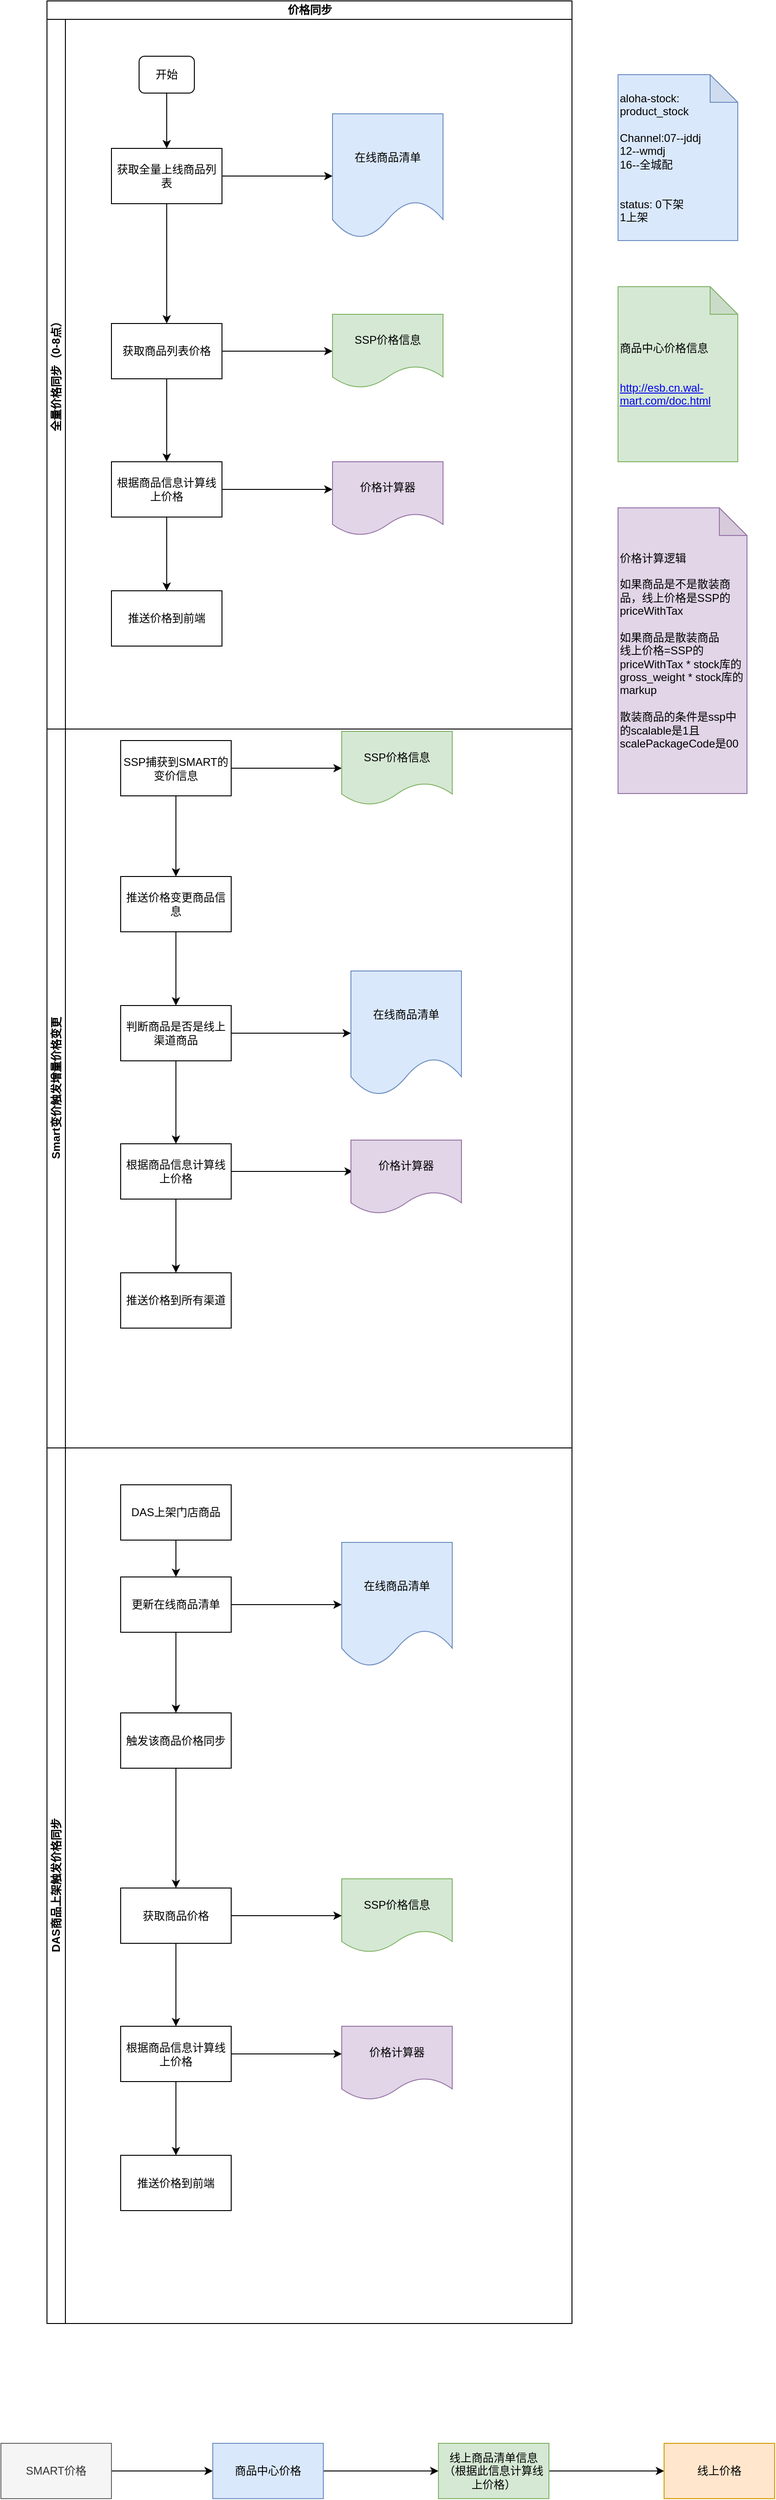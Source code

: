 <mxfile version="12.1.8" type="github" pages="1">
  <diagram id="w98sDfwiebAggCBveqaD" name="Page-1">
    <mxGraphModel dx="1422" dy="713" grid="0" gridSize="10" guides="1" tooltips="1" connect="1" arrows="1" fold="1" page="0" pageScale="1" pageWidth="850" pageHeight="1100" math="0" shadow="0">
      <root>
        <mxCell id="0"/>
        <mxCell id="1" parent="0"/>
        <mxCell id="GmciB0Y8Lmc_eDe5JFvB-3" value="价格同步" style="swimlane;html=1;childLayout=stackLayout;resizeParent=1;resizeParentMax=0;horizontal=1;startSize=20;horizontalStack=0;" parent="1" vertex="1">
          <mxGeometry x="130" y="70" width="570" height="2520" as="geometry"/>
        </mxCell>
        <mxCell id="GmciB0Y8Lmc_eDe5JFvB-4" value="全量价格同步（0-8点）" style="swimlane;html=1;startSize=20;horizontal=0;" parent="GmciB0Y8Lmc_eDe5JFvB-3" vertex="1">
          <mxGeometry y="20" width="570" height="770" as="geometry"/>
        </mxCell>
        <mxCell id="GmciB0Y8Lmc_eDe5JFvB-12" style="edgeStyle=orthogonalEdgeStyle;rounded=0;orthogonalLoop=1;jettySize=auto;html=1;" parent="GmciB0Y8Lmc_eDe5JFvB-4" source="GmciB0Y8Lmc_eDe5JFvB-9" target="GmciB0Y8Lmc_eDe5JFvB-10" edge="1">
          <mxGeometry relative="1" as="geometry"/>
        </mxCell>
        <mxCell id="GmciB0Y8Lmc_eDe5JFvB-9" value="开始" style="rounded=1;whiteSpace=wrap;html=1;" parent="GmciB0Y8Lmc_eDe5JFvB-4" vertex="1">
          <mxGeometry x="100" y="40" width="60" height="40" as="geometry"/>
        </mxCell>
        <mxCell id="GmciB0Y8Lmc_eDe5JFvB-13" style="edgeStyle=orthogonalEdgeStyle;rounded=0;orthogonalLoop=1;jettySize=auto;html=1;" parent="GmciB0Y8Lmc_eDe5JFvB-4" source="GmciB0Y8Lmc_eDe5JFvB-10" target="GmciB0Y8Lmc_eDe5JFvB-11" edge="1">
          <mxGeometry relative="1" as="geometry"/>
        </mxCell>
        <mxCell id="GmciB0Y8Lmc_eDe5JFvB-19" style="edgeStyle=orthogonalEdgeStyle;rounded=0;orthogonalLoop=1;jettySize=auto;html=1;entryX=0.5;entryY=0;entryDx=0;entryDy=0;" parent="GmciB0Y8Lmc_eDe5JFvB-4" source="GmciB0Y8Lmc_eDe5JFvB-10" target="GmciB0Y8Lmc_eDe5JFvB-18" edge="1">
          <mxGeometry relative="1" as="geometry"/>
        </mxCell>
        <mxCell id="GmciB0Y8Lmc_eDe5JFvB-10" value="获取全量上线商品列表" style="rounded=0;whiteSpace=wrap;html=1;" parent="GmciB0Y8Lmc_eDe5JFvB-4" vertex="1">
          <mxGeometry x="70" y="140" width="120" height="60" as="geometry"/>
        </mxCell>
        <mxCell id="GmciB0Y8Lmc_eDe5JFvB-11" value="在线商品清单" style="shape=document;whiteSpace=wrap;html=1;boundedLbl=1;fillColor=#dae8fc;strokeColor=#6c8ebf;" parent="GmciB0Y8Lmc_eDe5JFvB-4" vertex="1">
          <mxGeometry x="310" y="102.5" width="120" height="135" as="geometry"/>
        </mxCell>
        <mxCell id="GmciB0Y8Lmc_eDe5JFvB-21" value="" style="edgeStyle=orthogonalEdgeStyle;rounded=0;orthogonalLoop=1;jettySize=auto;html=1;" parent="GmciB0Y8Lmc_eDe5JFvB-4" source="GmciB0Y8Lmc_eDe5JFvB-18" target="GmciB0Y8Lmc_eDe5JFvB-20" edge="1">
          <mxGeometry relative="1" as="geometry"/>
        </mxCell>
        <mxCell id="GmciB0Y8Lmc_eDe5JFvB-25" style="edgeStyle=orthogonalEdgeStyle;rounded=0;orthogonalLoop=1;jettySize=auto;html=1;" parent="GmciB0Y8Lmc_eDe5JFvB-4" source="GmciB0Y8Lmc_eDe5JFvB-18" target="GmciB0Y8Lmc_eDe5JFvB-23" edge="1">
          <mxGeometry relative="1" as="geometry"/>
        </mxCell>
        <mxCell id="GmciB0Y8Lmc_eDe5JFvB-18" value="获取商品列表价格" style="rounded=0;whiteSpace=wrap;html=1;" parent="GmciB0Y8Lmc_eDe5JFvB-4" vertex="1">
          <mxGeometry x="70" y="330" width="120" height="60" as="geometry"/>
        </mxCell>
        <mxCell id="GmciB0Y8Lmc_eDe5JFvB-27" value="" style="edgeStyle=orthogonalEdgeStyle;rounded=0;orthogonalLoop=1;jettySize=auto;html=1;" parent="GmciB0Y8Lmc_eDe5JFvB-4" source="GmciB0Y8Lmc_eDe5JFvB-20" target="GmciB0Y8Lmc_eDe5JFvB-26" edge="1">
          <mxGeometry relative="1" as="geometry"/>
        </mxCell>
        <mxCell id="GmciB0Y8Lmc_eDe5JFvB-29" style="edgeStyle=orthogonalEdgeStyle;rounded=0;orthogonalLoop=1;jettySize=auto;html=1;entryX=0;entryY=0.375;entryDx=0;entryDy=0;entryPerimeter=0;" parent="GmciB0Y8Lmc_eDe5JFvB-4" source="GmciB0Y8Lmc_eDe5JFvB-20" target="GmciB0Y8Lmc_eDe5JFvB-28" edge="1">
          <mxGeometry relative="1" as="geometry"/>
        </mxCell>
        <mxCell id="GmciB0Y8Lmc_eDe5JFvB-20" value="根据商品信息计算线上价格" style="rounded=0;whiteSpace=wrap;html=1;" parent="GmciB0Y8Lmc_eDe5JFvB-4" vertex="1">
          <mxGeometry x="70" y="480" width="120" height="60" as="geometry"/>
        </mxCell>
        <mxCell id="GmciB0Y8Lmc_eDe5JFvB-26" value="推送价格到前端" style="rounded=0;whiteSpace=wrap;html=1;" parent="GmciB0Y8Lmc_eDe5JFvB-4" vertex="1">
          <mxGeometry x="70" y="620" width="120" height="60" as="geometry"/>
        </mxCell>
        <mxCell id="GmciB0Y8Lmc_eDe5JFvB-23" value="SSP价格信息" style="shape=document;whiteSpace=wrap;html=1;boundedLbl=1;fillColor=#d5e8d4;strokeColor=#82b366;" parent="GmciB0Y8Lmc_eDe5JFvB-4" vertex="1">
          <mxGeometry x="310" y="320" width="120" height="80" as="geometry"/>
        </mxCell>
        <mxCell id="GmciB0Y8Lmc_eDe5JFvB-28" value="价格计算器" style="shape=document;whiteSpace=wrap;html=1;boundedLbl=1;fillColor=#e1d5e7;strokeColor=#9673a6;" parent="GmciB0Y8Lmc_eDe5JFvB-4" vertex="1">
          <mxGeometry x="310" y="480" width="120" height="80" as="geometry"/>
        </mxCell>
        <mxCell id="GmciB0Y8Lmc_eDe5JFvB-5" value="Smart变价触发增量价格变更" style="swimlane;html=1;startSize=20;horizontal=0;" parent="GmciB0Y8Lmc_eDe5JFvB-3" vertex="1">
          <mxGeometry y="790" width="570" height="780" as="geometry"/>
        </mxCell>
        <mxCell id="GmciB0Y8Lmc_eDe5JFvB-40" style="edgeStyle=orthogonalEdgeStyle;rounded=0;orthogonalLoop=1;jettySize=auto;html=1;entryX=0.5;entryY=0;entryDx=0;entryDy=0;" parent="GmciB0Y8Lmc_eDe5JFvB-5" source="GmciB0Y8Lmc_eDe5JFvB-32" target="GmciB0Y8Lmc_eDe5JFvB-34" edge="1">
          <mxGeometry relative="1" as="geometry"/>
        </mxCell>
        <mxCell id="GmciB0Y8Lmc_eDe5JFvB-32" value="推送价格变更商品信息" style="rounded=0;whiteSpace=wrap;html=1;" parent="GmciB0Y8Lmc_eDe5JFvB-5" vertex="1">
          <mxGeometry x="80" y="160" width="120" height="60" as="geometry"/>
        </mxCell>
        <mxCell id="GmciB0Y8Lmc_eDe5JFvB-33" value="在线商品清单" style="shape=document;whiteSpace=wrap;html=1;boundedLbl=1;fillColor=#dae8fc;strokeColor=#6c8ebf;" parent="GmciB0Y8Lmc_eDe5JFvB-5" vertex="1">
          <mxGeometry x="330" y="262.5" width="120" height="135" as="geometry"/>
        </mxCell>
        <mxCell id="GmciB0Y8Lmc_eDe5JFvB-41" style="edgeStyle=orthogonalEdgeStyle;rounded=0;orthogonalLoop=1;jettySize=auto;html=1;" parent="GmciB0Y8Lmc_eDe5JFvB-5" source="GmciB0Y8Lmc_eDe5JFvB-34" target="GmciB0Y8Lmc_eDe5JFvB-35" edge="1">
          <mxGeometry relative="1" as="geometry"/>
        </mxCell>
        <mxCell id="GmciB0Y8Lmc_eDe5JFvB-50" style="edgeStyle=orthogonalEdgeStyle;rounded=0;orthogonalLoop=1;jettySize=auto;html=1;" parent="GmciB0Y8Lmc_eDe5JFvB-5" source="GmciB0Y8Lmc_eDe5JFvB-34" target="GmciB0Y8Lmc_eDe5JFvB-33" edge="1">
          <mxGeometry relative="1" as="geometry"/>
        </mxCell>
        <mxCell id="GmciB0Y8Lmc_eDe5JFvB-34" value="判断商品是否是线上渠道商品" style="rounded=0;whiteSpace=wrap;html=1;" parent="GmciB0Y8Lmc_eDe5JFvB-5" vertex="1">
          <mxGeometry x="80" y="300" width="120" height="60" as="geometry"/>
        </mxCell>
        <mxCell id="GmciB0Y8Lmc_eDe5JFvB-42" style="edgeStyle=orthogonalEdgeStyle;rounded=0;orthogonalLoop=1;jettySize=auto;html=1;" parent="GmciB0Y8Lmc_eDe5JFvB-5" source="GmciB0Y8Lmc_eDe5JFvB-35" target="GmciB0Y8Lmc_eDe5JFvB-36" edge="1">
          <mxGeometry relative="1" as="geometry"/>
        </mxCell>
        <mxCell id="GmciB0Y8Lmc_eDe5JFvB-45" style="edgeStyle=orthogonalEdgeStyle;rounded=0;orthogonalLoop=1;jettySize=auto;html=1;entryX=0.017;entryY=0.425;entryDx=0;entryDy=0;entryPerimeter=0;" parent="GmciB0Y8Lmc_eDe5JFvB-5" source="GmciB0Y8Lmc_eDe5JFvB-35" target="GmciB0Y8Lmc_eDe5JFvB-38" edge="1">
          <mxGeometry relative="1" as="geometry"/>
        </mxCell>
        <mxCell id="GmciB0Y8Lmc_eDe5JFvB-35" value="根据商品信息计算线上价格" style="rounded=0;whiteSpace=wrap;html=1;" parent="GmciB0Y8Lmc_eDe5JFvB-5" vertex="1">
          <mxGeometry x="80" y="450" width="120" height="60" as="geometry"/>
        </mxCell>
        <mxCell id="GmciB0Y8Lmc_eDe5JFvB-36" value="推送价格到所有渠道" style="rounded=0;whiteSpace=wrap;html=1;" parent="GmciB0Y8Lmc_eDe5JFvB-5" vertex="1">
          <mxGeometry x="80" y="590" width="120" height="60" as="geometry"/>
        </mxCell>
        <mxCell id="GmciB0Y8Lmc_eDe5JFvB-38" value="价格计算器" style="shape=document;whiteSpace=wrap;html=1;boundedLbl=1;fillColor=#e1d5e7;strokeColor=#9673a6;" parent="GmciB0Y8Lmc_eDe5JFvB-5" vertex="1">
          <mxGeometry x="330" y="446" width="120" height="80" as="geometry"/>
        </mxCell>
        <mxCell id="GmciB0Y8Lmc_eDe5JFvB-47" style="edgeStyle=orthogonalEdgeStyle;rounded=0;orthogonalLoop=1;jettySize=auto;html=1;entryX=0.5;entryY=0;entryDx=0;entryDy=0;" parent="GmciB0Y8Lmc_eDe5JFvB-5" source="GmciB0Y8Lmc_eDe5JFvB-46" target="GmciB0Y8Lmc_eDe5JFvB-32" edge="1">
          <mxGeometry relative="1" as="geometry"/>
        </mxCell>
        <mxCell id="GmciB0Y8Lmc_eDe5JFvB-49" style="edgeStyle=orthogonalEdgeStyle;rounded=0;orthogonalLoop=1;jettySize=auto;html=1;" parent="GmciB0Y8Lmc_eDe5JFvB-5" source="GmciB0Y8Lmc_eDe5JFvB-46" target="GmciB0Y8Lmc_eDe5JFvB-48" edge="1">
          <mxGeometry relative="1" as="geometry"/>
        </mxCell>
        <mxCell id="GmciB0Y8Lmc_eDe5JFvB-46" value="SSP捕获到SMART的变价信息" style="rounded=0;whiteSpace=wrap;html=1;" parent="GmciB0Y8Lmc_eDe5JFvB-5" vertex="1">
          <mxGeometry x="80" y="12.5" width="120" height="60" as="geometry"/>
        </mxCell>
        <mxCell id="GmciB0Y8Lmc_eDe5JFvB-48" value="SSP价格信息" style="shape=document;whiteSpace=wrap;html=1;boundedLbl=1;fillColor=#d5e8d4;strokeColor=#82b366;" parent="GmciB0Y8Lmc_eDe5JFvB-5" vertex="1">
          <mxGeometry x="320" y="2.5" width="120" height="80" as="geometry"/>
        </mxCell>
        <mxCell id="GmciB0Y8Lmc_eDe5JFvB-6" value="DAS商品上架触发价格同步" style="swimlane;html=1;startSize=20;horizontal=0;" parent="GmciB0Y8Lmc_eDe5JFvB-3" vertex="1">
          <mxGeometry y="1570" width="570" height="950" as="geometry"/>
        </mxCell>
        <mxCell id="GmciB0Y8Lmc_eDe5JFvB-55" value="触发该商品价格同步" style="rounded=0;whiteSpace=wrap;html=1;" parent="GmciB0Y8Lmc_eDe5JFvB-6" vertex="1">
          <mxGeometry x="80" y="287.5" width="120" height="60" as="geometry"/>
        </mxCell>
        <mxCell id="GmciB0Y8Lmc_eDe5JFvB-59" value="获取商品价格" style="rounded=0;whiteSpace=wrap;html=1;" parent="GmciB0Y8Lmc_eDe5JFvB-6" vertex="1">
          <mxGeometry x="80" y="477.5" width="120" height="60" as="geometry"/>
        </mxCell>
        <mxCell id="GmciB0Y8Lmc_eDe5JFvB-54" style="edgeStyle=orthogonalEdgeStyle;rounded=0;orthogonalLoop=1;jettySize=auto;html=1;entryX=0.5;entryY=0;entryDx=0;entryDy=0;" parent="GmciB0Y8Lmc_eDe5JFvB-6" source="GmciB0Y8Lmc_eDe5JFvB-55" target="GmciB0Y8Lmc_eDe5JFvB-59" edge="1">
          <mxGeometry relative="1" as="geometry"/>
        </mxCell>
        <mxCell id="GmciB0Y8Lmc_eDe5JFvB-62" value="根据商品信息计算线上价格" style="rounded=0;whiteSpace=wrap;html=1;" parent="GmciB0Y8Lmc_eDe5JFvB-6" vertex="1">
          <mxGeometry x="80" y="627.5" width="120" height="60" as="geometry"/>
        </mxCell>
        <mxCell id="GmciB0Y8Lmc_eDe5JFvB-57" value="" style="edgeStyle=orthogonalEdgeStyle;rounded=0;orthogonalLoop=1;jettySize=auto;html=1;" parent="GmciB0Y8Lmc_eDe5JFvB-6" source="GmciB0Y8Lmc_eDe5JFvB-59" target="GmciB0Y8Lmc_eDe5JFvB-62" edge="1">
          <mxGeometry relative="1" as="geometry"/>
        </mxCell>
        <mxCell id="GmciB0Y8Lmc_eDe5JFvB-63" value="推送价格到前端" style="rounded=0;whiteSpace=wrap;html=1;" parent="GmciB0Y8Lmc_eDe5JFvB-6" vertex="1">
          <mxGeometry x="80" y="767.5" width="120" height="60" as="geometry"/>
        </mxCell>
        <mxCell id="GmciB0Y8Lmc_eDe5JFvB-60" value="" style="edgeStyle=orthogonalEdgeStyle;rounded=0;orthogonalLoop=1;jettySize=auto;html=1;" parent="GmciB0Y8Lmc_eDe5JFvB-6" source="GmciB0Y8Lmc_eDe5JFvB-62" target="GmciB0Y8Lmc_eDe5JFvB-63" edge="1">
          <mxGeometry relative="1" as="geometry"/>
        </mxCell>
        <mxCell id="GmciB0Y8Lmc_eDe5JFvB-64" value="SSP价格信息" style="shape=document;whiteSpace=wrap;html=1;boundedLbl=1;fillColor=#d5e8d4;strokeColor=#82b366;" parent="GmciB0Y8Lmc_eDe5JFvB-6" vertex="1">
          <mxGeometry x="320" y="467.5" width="120" height="80" as="geometry"/>
        </mxCell>
        <mxCell id="GmciB0Y8Lmc_eDe5JFvB-58" style="edgeStyle=orthogonalEdgeStyle;rounded=0;orthogonalLoop=1;jettySize=auto;html=1;" parent="GmciB0Y8Lmc_eDe5JFvB-6" source="GmciB0Y8Lmc_eDe5JFvB-59" target="GmciB0Y8Lmc_eDe5JFvB-64" edge="1">
          <mxGeometry relative="1" as="geometry"/>
        </mxCell>
        <mxCell id="GmciB0Y8Lmc_eDe5JFvB-65" value="价格计算器" style="shape=document;whiteSpace=wrap;html=1;boundedLbl=1;fillColor=#e1d5e7;strokeColor=#9673a6;" parent="GmciB0Y8Lmc_eDe5JFvB-6" vertex="1">
          <mxGeometry x="320" y="627.5" width="120" height="80" as="geometry"/>
        </mxCell>
        <mxCell id="GmciB0Y8Lmc_eDe5JFvB-61" style="edgeStyle=orthogonalEdgeStyle;rounded=0;orthogonalLoop=1;jettySize=auto;html=1;entryX=0;entryY=0.375;entryDx=0;entryDy=0;entryPerimeter=0;" parent="GmciB0Y8Lmc_eDe5JFvB-6" source="GmciB0Y8Lmc_eDe5JFvB-62" target="GmciB0Y8Lmc_eDe5JFvB-65" edge="1">
          <mxGeometry relative="1" as="geometry"/>
        </mxCell>
        <mxCell id="GmciB0Y8Lmc_eDe5JFvB-68" style="edgeStyle=orthogonalEdgeStyle;rounded=0;orthogonalLoop=1;jettySize=auto;html=1;" parent="GmciB0Y8Lmc_eDe5JFvB-6" source="GmciB0Y8Lmc_eDe5JFvB-66" target="GmciB0Y8Lmc_eDe5JFvB-67" edge="1">
          <mxGeometry relative="1" as="geometry"/>
        </mxCell>
        <mxCell id="GmciB0Y8Lmc_eDe5JFvB-66" value="DAS上架门店商品" style="rounded=0;whiteSpace=wrap;html=1;" parent="GmciB0Y8Lmc_eDe5JFvB-6" vertex="1">
          <mxGeometry x="80" y="40" width="120" height="60" as="geometry"/>
        </mxCell>
        <mxCell id="GmciB0Y8Lmc_eDe5JFvB-70" style="edgeStyle=orthogonalEdgeStyle;rounded=0;orthogonalLoop=1;jettySize=auto;html=1;" parent="GmciB0Y8Lmc_eDe5JFvB-6" source="GmciB0Y8Lmc_eDe5JFvB-67" target="GmciB0Y8Lmc_eDe5JFvB-69" edge="1">
          <mxGeometry relative="1" as="geometry"/>
        </mxCell>
        <mxCell id="GmciB0Y8Lmc_eDe5JFvB-71" style="edgeStyle=orthogonalEdgeStyle;rounded=0;orthogonalLoop=1;jettySize=auto;html=1;entryX=0.5;entryY=0;entryDx=0;entryDy=0;" parent="GmciB0Y8Lmc_eDe5JFvB-6" source="GmciB0Y8Lmc_eDe5JFvB-67" target="GmciB0Y8Lmc_eDe5JFvB-55" edge="1">
          <mxGeometry relative="1" as="geometry"/>
        </mxCell>
        <mxCell id="GmciB0Y8Lmc_eDe5JFvB-67" value="更新在线商品清单" style="rounded=0;whiteSpace=wrap;html=1;" parent="GmciB0Y8Lmc_eDe5JFvB-6" vertex="1">
          <mxGeometry x="80" y="140" width="120" height="60" as="geometry"/>
        </mxCell>
        <mxCell id="GmciB0Y8Lmc_eDe5JFvB-69" value="在线商品清单" style="shape=document;whiteSpace=wrap;html=1;boundedLbl=1;fillColor=#dae8fc;strokeColor=#6c8ebf;" parent="GmciB0Y8Lmc_eDe5JFvB-6" vertex="1">
          <mxGeometry x="320" y="102.5" width="120" height="135" as="geometry"/>
        </mxCell>
        <mxCell id="GmciB0Y8Lmc_eDe5JFvB-17" value="&lt;span style=&quot;white-space: normal&quot;&gt;aloha-stock: product_stock&lt;/span&gt;&lt;br style=&quot;white-space: normal&quot;&gt;&lt;br style=&quot;white-space: normal&quot;&gt;&lt;span style=&quot;white-space: normal&quot;&gt;Channel:07--jddj&lt;/span&gt;&lt;br style=&quot;white-space: normal&quot;&gt;&lt;span style=&quot;white-space: normal&quot;&gt;12--wmdj&lt;/span&gt;&lt;br style=&quot;white-space: normal&quot;&gt;&lt;span style=&quot;white-space: normal&quot;&gt;16--全城配&lt;/span&gt;&lt;br style=&quot;white-space: normal&quot;&gt;&lt;br style=&quot;white-space: normal&quot;&gt;&lt;br style=&quot;white-space: normal&quot;&gt;&lt;span style=&quot;white-space: normal&quot;&gt;status: 0下架&lt;/span&gt;&lt;br style=&quot;white-space: normal&quot;&gt;&lt;span style=&quot;white-space: normal&quot;&gt;1上架&lt;/span&gt;" style="shape=note;whiteSpace=wrap;html=1;backgroundOutline=1;darkOpacity=0.05;fillColor=#dae8fc;strokeColor=#6c8ebf;align=left;" parent="1" vertex="1">
          <mxGeometry x="750" y="150" width="130" height="180" as="geometry"/>
        </mxCell>
        <mxCell id="GmciB0Y8Lmc_eDe5JFvB-24" value="商品中心价格信息&lt;br&gt;&lt;br&gt;&lt;br&gt;&lt;a href=&quot;http://esb.cn.wal-mart.com/doc.html&quot;&gt;http://esb.cn.wal-mart.com/doc.html&lt;/a&gt;" style="shape=note;whiteSpace=wrap;html=1;backgroundOutline=1;darkOpacity=0.05;fillColor=#d5e8d4;strokeColor=#82b366;align=left;" parent="1" vertex="1">
          <mxGeometry x="750" y="380" width="130" height="190" as="geometry"/>
        </mxCell>
        <mxCell id="GmciB0Y8Lmc_eDe5JFvB-30" value="价格计算逻辑&lt;br&gt;&lt;br&gt;如果商品是不是散装商品，线上价格是SSP的priceWithTax&lt;br&gt;&lt;br&gt;如果商品是散装商品&lt;br&gt;线上价格=SSP的priceWithTax * stock库的gross_weight * stock库的markup&lt;br&gt;&lt;br&gt;散装商品的条件是ssp中的scalable是1且scalePackageCode是00" style="shape=note;whiteSpace=wrap;html=1;backgroundOutline=1;darkOpacity=0.05;fillColor=#e1d5e7;strokeColor=#9673a6;align=left;" parent="1" vertex="1">
          <mxGeometry x="750" y="620" width="140" height="310" as="geometry"/>
        </mxCell>
        <mxCell id="S8jPYhHjZYIghbsNe_rC-5" style="edgeStyle=orthogonalEdgeStyle;rounded=0;orthogonalLoop=1;jettySize=auto;html=1;" edge="1" parent="1" source="S8jPYhHjZYIghbsNe_rC-1" target="S8jPYhHjZYIghbsNe_rC-2">
          <mxGeometry relative="1" as="geometry"/>
        </mxCell>
        <mxCell id="S8jPYhHjZYIghbsNe_rC-1" value="SMART价格" style="rounded=0;whiteSpace=wrap;html=1;fillColor=#f5f5f5;strokeColor=#666666;fontColor=#333333;" vertex="1" parent="1">
          <mxGeometry x="80" y="2720" width="120" height="60" as="geometry"/>
        </mxCell>
        <mxCell id="S8jPYhHjZYIghbsNe_rC-6" style="edgeStyle=orthogonalEdgeStyle;rounded=0;orthogonalLoop=1;jettySize=auto;html=1;" edge="1" parent="1" source="S8jPYhHjZYIghbsNe_rC-2" target="S8jPYhHjZYIghbsNe_rC-3">
          <mxGeometry relative="1" as="geometry"/>
        </mxCell>
        <mxCell id="S8jPYhHjZYIghbsNe_rC-2" value="商品中心价格" style="rounded=0;whiteSpace=wrap;html=1;fillColor=#dae8fc;strokeColor=#6c8ebf;" vertex="1" parent="1">
          <mxGeometry x="310" y="2720" width="120" height="60" as="geometry"/>
        </mxCell>
        <mxCell id="S8jPYhHjZYIghbsNe_rC-7" style="edgeStyle=orthogonalEdgeStyle;rounded=0;orthogonalLoop=1;jettySize=auto;html=1;entryX=0;entryY=0.5;entryDx=0;entryDy=0;" edge="1" parent="1" source="S8jPYhHjZYIghbsNe_rC-3" target="S8jPYhHjZYIghbsNe_rC-4">
          <mxGeometry relative="1" as="geometry"/>
        </mxCell>
        <mxCell id="S8jPYhHjZYIghbsNe_rC-3" value="线上商品清单信息（根据此信息计算线上价格）" style="rounded=0;whiteSpace=wrap;html=1;fillColor=#d5e8d4;strokeColor=#82b366;" vertex="1" parent="1">
          <mxGeometry x="555" y="2720" width="120" height="60" as="geometry"/>
        </mxCell>
        <mxCell id="S8jPYhHjZYIghbsNe_rC-4" value="线上价格" style="rounded=0;whiteSpace=wrap;html=1;fillColor=#ffe6cc;strokeColor=#d79b00;" vertex="1" parent="1">
          <mxGeometry x="800" y="2720" width="120" height="60" as="geometry"/>
        </mxCell>
      </root>
    </mxGraphModel>
  </diagram>
</mxfile>
